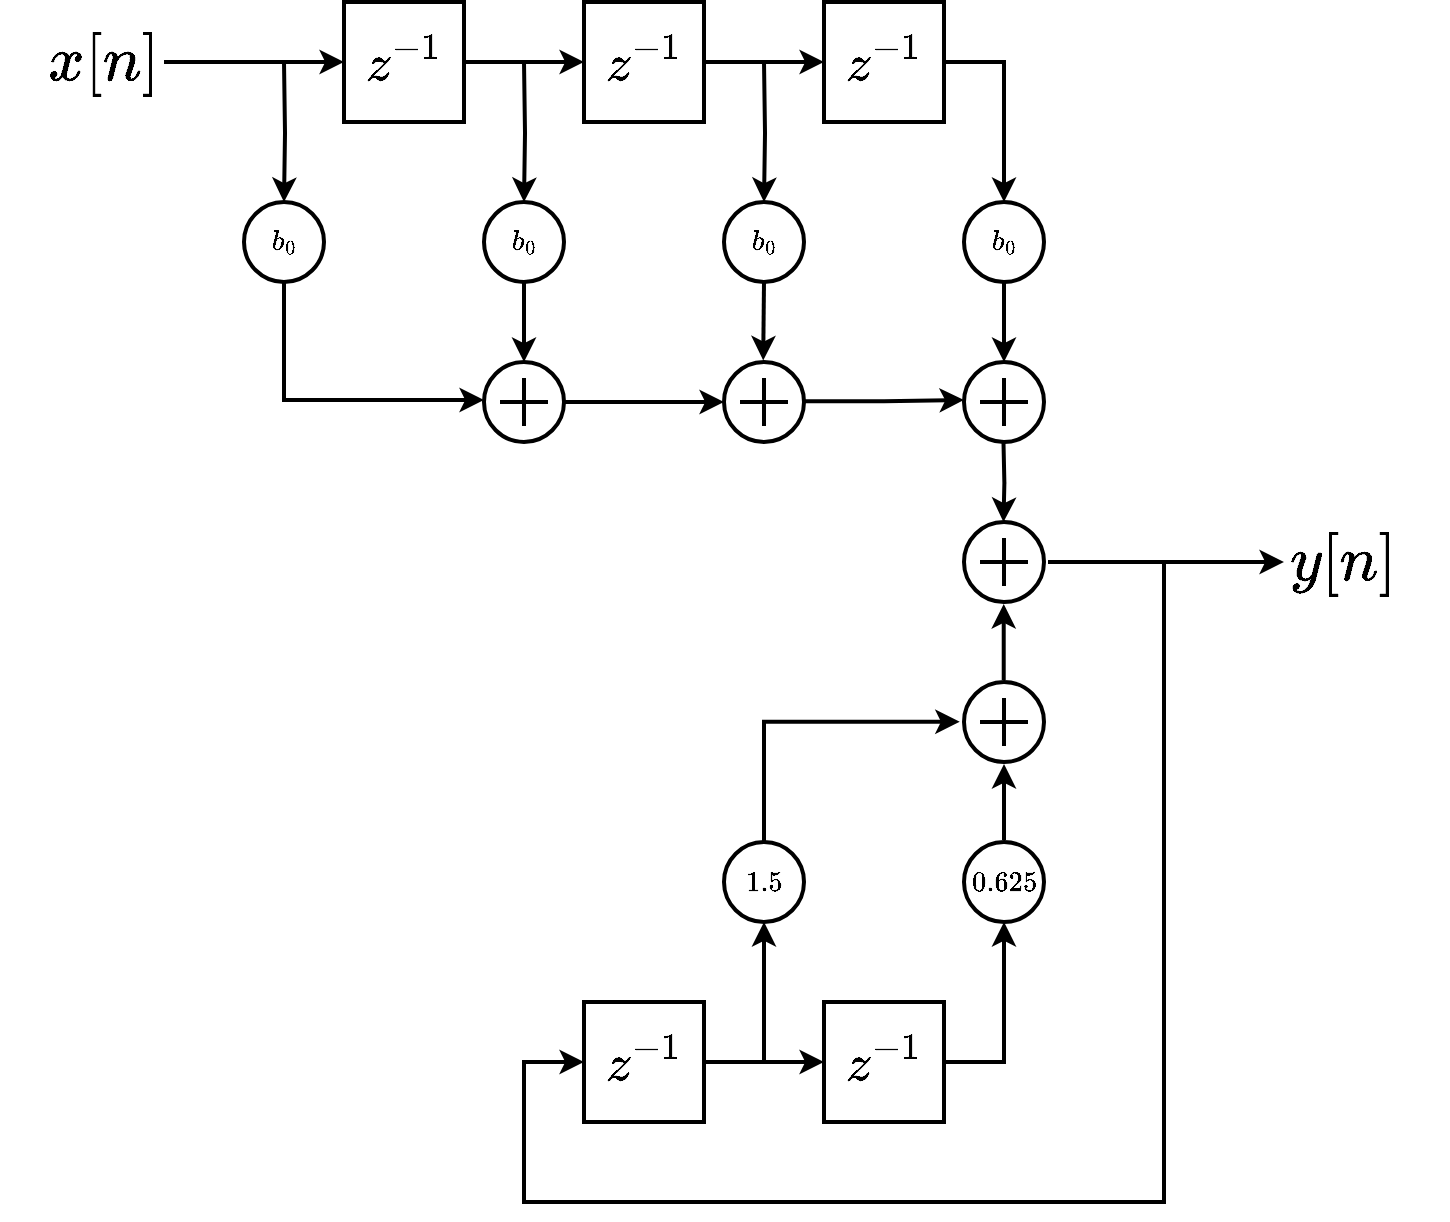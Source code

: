<mxfile version="24.6.1" type="device">
  <diagram name="Page-1" id="w9esO2QlP0eqY0d_Eo6h">
    <mxGraphModel dx="1881" dy="1795" grid="1" gridSize="10" guides="1" tooltips="1" connect="1" arrows="1" fold="1" page="1" pageScale="1" pageWidth="827" pageHeight="1169" math="1" shadow="0">
      <root>
        <mxCell id="0" />
        <mxCell id="1" parent="0" />
        <mxCell id="MD4MMMr40SzilEzejhfr-1" value="" style="html=1;verticalLabelPosition=bottom;align=center;labelBackgroundColor=#ffffff;verticalAlign=top;strokeWidth=2;strokeColor=#000000;shadow=0;dashed=0;shape=mxgraph.ios7.icons.add;" vertex="1" parent="1">
          <mxGeometry x="440" y="120" width="40" height="40" as="geometry" />
        </mxCell>
        <mxCell id="MD4MMMr40SzilEzejhfr-4" value="" style="html=1;verticalLabelPosition=bottom;align=center;labelBackgroundColor=#ffffff;verticalAlign=top;strokeWidth=2;strokeColor=#000000;shadow=0;dashed=0;shape=mxgraph.ios7.icons.add;" vertex="1" parent="1">
          <mxGeometry x="440" y="200" width="40" height="40" as="geometry" />
        </mxCell>
        <mxCell id="MD4MMMr40SzilEzejhfr-5" value="$$1.5$$" style="ellipse;whiteSpace=wrap;html=1;aspect=fixed;strokeWidth=2;" vertex="1" parent="1">
          <mxGeometry x="320" y="280" width="40" height="40" as="geometry" />
        </mxCell>
        <mxCell id="MD4MMMr40SzilEzejhfr-7" value="$$0.625$$" style="ellipse;whiteSpace=wrap;html=1;aspect=fixed;strokeWidth=2;" vertex="1" parent="1">
          <mxGeometry x="440" y="280" width="40" height="40" as="geometry" />
        </mxCell>
        <mxCell id="MD4MMMr40SzilEzejhfr-8" value="$$z^{-1}$$" style="whiteSpace=wrap;html=1;aspect=fixed;fontSize=22;strokeWidth=2;" vertex="1" parent="1">
          <mxGeometry x="250" y="360" width="60" height="60" as="geometry" />
        </mxCell>
        <mxCell id="MD4MMMr40SzilEzejhfr-9" value="$$z^{-1}$$" style="whiteSpace=wrap;html=1;aspect=fixed;fontSize=22;strokeWidth=2;" vertex="1" parent="1">
          <mxGeometry x="370" y="360" width="60" height="60" as="geometry" />
        </mxCell>
        <mxCell id="MD4MMMr40SzilEzejhfr-10" value="$$x[n]$$" style="text;strokeColor=none;align=center;fillColor=none;html=1;verticalAlign=middle;whiteSpace=wrap;rounded=0;fontSize=27;" vertex="1" parent="1">
          <mxGeometry x="-20" y="-130" width="60" height="40" as="geometry" />
        </mxCell>
        <mxCell id="MD4MMMr40SzilEzejhfr-11" value="$$y[n]$$" style="text;strokeColor=none;align=center;fillColor=none;html=1;verticalAlign=middle;whiteSpace=wrap;rounded=0;fontSize=27;" vertex="1" parent="1">
          <mxGeometry x="600" y="120" width="60" height="40" as="geometry" />
        </mxCell>
        <mxCell id="MD4MMMr40SzilEzejhfr-13" style="edgeStyle=orthogonalEdgeStyle;rounded=0;orthogonalLoop=1;jettySize=auto;html=1;exitX=1.05;exitY=0.5;exitDx=0;exitDy=0;entryX=0;entryY=0.5;entryDx=0;entryDy=0;strokeWidth=2;exitPerimeter=0;" edge="1" parent="1" source="MD4MMMr40SzilEzejhfr-1" target="MD4MMMr40SzilEzejhfr-11">
          <mxGeometry relative="1" as="geometry" />
        </mxCell>
        <mxCell id="MD4MMMr40SzilEzejhfr-17" style="edgeStyle=orthogonalEdgeStyle;rounded=0;orthogonalLoop=1;jettySize=auto;html=1;entryX=0.504;entryY=1.029;entryDx=0;entryDy=0;entryPerimeter=0;strokeWidth=2;" edge="1" parent="1">
          <mxGeometry relative="1" as="geometry">
            <mxPoint x="460" y="279" as="sourcePoint" />
            <mxPoint x="460" y="241" as="targetPoint" />
          </mxGeometry>
        </mxCell>
        <mxCell id="MD4MMMr40SzilEzejhfr-18" style="edgeStyle=orthogonalEdgeStyle;rounded=0;orthogonalLoop=1;jettySize=auto;html=1;entryX=0.504;entryY=1.029;entryDx=0;entryDy=0;entryPerimeter=0;strokeWidth=2;" edge="1" parent="1">
          <mxGeometry relative="1" as="geometry">
            <mxPoint x="459.86" y="199" as="sourcePoint" />
            <mxPoint x="459.86" y="161" as="targetPoint" />
          </mxGeometry>
        </mxCell>
        <mxCell id="MD4MMMr40SzilEzejhfr-19" style="edgeStyle=orthogonalEdgeStyle;rounded=0;orthogonalLoop=1;jettySize=auto;html=1;entryX=0.5;entryY=1;entryDx=0;entryDy=0;strokeWidth=2;exitX=1;exitY=0.5;exitDx=0;exitDy=0;" edge="1" parent="1" source="MD4MMMr40SzilEzejhfr-8" target="MD4MMMr40SzilEzejhfr-5">
          <mxGeometry relative="1" as="geometry">
            <mxPoint x="470" y="289" as="sourcePoint" />
            <mxPoint x="470" y="251" as="targetPoint" />
          </mxGeometry>
        </mxCell>
        <mxCell id="MD4MMMr40SzilEzejhfr-20" style="edgeStyle=orthogonalEdgeStyle;rounded=0;orthogonalLoop=1;jettySize=auto;html=1;entryX=0.5;entryY=1;entryDx=0;entryDy=0;strokeWidth=2;exitX=1;exitY=0.5;exitDx=0;exitDy=0;" edge="1" parent="1" source="MD4MMMr40SzilEzejhfr-9" target="MD4MMMr40SzilEzejhfr-7">
          <mxGeometry relative="1" as="geometry">
            <mxPoint x="320" y="400" as="sourcePoint" />
            <mxPoint x="350" y="330" as="targetPoint" />
          </mxGeometry>
        </mxCell>
        <mxCell id="MD4MMMr40SzilEzejhfr-21" style="edgeStyle=orthogonalEdgeStyle;rounded=0;orthogonalLoop=1;jettySize=auto;html=1;entryX=0;entryY=0.5;entryDx=0;entryDy=0;strokeWidth=2;" edge="1" parent="1" target="MD4MMMr40SzilEzejhfr-9">
          <mxGeometry relative="1" as="geometry">
            <mxPoint x="340" y="390" as="sourcePoint" />
            <mxPoint x="360" y="340" as="targetPoint" />
          </mxGeometry>
        </mxCell>
        <mxCell id="MD4MMMr40SzilEzejhfr-22" style="edgeStyle=orthogonalEdgeStyle;rounded=0;orthogonalLoop=1;jettySize=auto;html=1;entryX=-0.053;entryY=0.497;entryDx=0;entryDy=0;strokeWidth=2;exitX=0.5;exitY=0;exitDx=0;exitDy=0;entryPerimeter=0;" edge="1" parent="1" source="MD4MMMr40SzilEzejhfr-5" target="MD4MMMr40SzilEzejhfr-4">
          <mxGeometry relative="1" as="geometry">
            <mxPoint x="340" y="420" as="sourcePoint" />
            <mxPoint x="370" y="350" as="targetPoint" />
            <Array as="points">
              <mxPoint x="340" y="220" />
            </Array>
          </mxGeometry>
        </mxCell>
        <mxCell id="MD4MMMr40SzilEzejhfr-23" style="edgeStyle=orthogonalEdgeStyle;rounded=0;orthogonalLoop=1;jettySize=auto;html=1;entryX=0;entryY=0.5;entryDx=0;entryDy=0;strokeWidth=2;" edge="1" parent="1" target="MD4MMMr40SzilEzejhfr-8">
          <mxGeometry relative="1" as="geometry">
            <mxPoint x="540" y="140" as="sourcePoint" />
            <mxPoint x="380" y="360" as="targetPoint" />
            <Array as="points">
              <mxPoint x="540" y="460" />
              <mxPoint x="220" y="460" />
              <mxPoint x="220" y="390" />
            </Array>
          </mxGeometry>
        </mxCell>
        <mxCell id="MD4MMMr40SzilEzejhfr-24" value="" style="html=1;verticalLabelPosition=bottom;align=center;labelBackgroundColor=#ffffff;verticalAlign=top;strokeWidth=2;strokeColor=#000000;shadow=0;dashed=0;shape=mxgraph.ios7.icons.add;" vertex="1" parent="1">
          <mxGeometry x="440" y="40" width="40" height="40" as="geometry" />
        </mxCell>
        <mxCell id="MD4MMMr40SzilEzejhfr-25" value="$$b_0$$" style="ellipse;whiteSpace=wrap;html=1;aspect=fixed;strokeWidth=2;" vertex="1" parent="1">
          <mxGeometry x="440" y="-40" width="40" height="40" as="geometry" />
        </mxCell>
        <mxCell id="MD4MMMr40SzilEzejhfr-26" value="$$b_0$$" style="ellipse;whiteSpace=wrap;html=1;aspect=fixed;strokeWidth=2;" vertex="1" parent="1">
          <mxGeometry x="320" y="-40" width="40" height="40" as="geometry" />
        </mxCell>
        <mxCell id="MD4MMMr40SzilEzejhfr-27" value="$$b_0$$" style="ellipse;whiteSpace=wrap;html=1;aspect=fixed;strokeWidth=2;" vertex="1" parent="1">
          <mxGeometry x="200" y="-40" width="40" height="40" as="geometry" />
        </mxCell>
        <mxCell id="MD4MMMr40SzilEzejhfr-28" value="$$z^{-1}$$" style="whiteSpace=wrap;html=1;aspect=fixed;fontSize=22;strokeWidth=2;" vertex="1" parent="1">
          <mxGeometry x="250" y="-140" width="60" height="60" as="geometry" />
        </mxCell>
        <mxCell id="MD4MMMr40SzilEzejhfr-30" value="$$z^{-1}$$" style="whiteSpace=wrap;html=1;aspect=fixed;fontSize=22;strokeWidth=2;" vertex="1" parent="1">
          <mxGeometry x="370" y="-140" width="60" height="60" as="geometry" />
        </mxCell>
        <mxCell id="MD4MMMr40SzilEzejhfr-31" value="$$z^{-1}$$" style="whiteSpace=wrap;html=1;aspect=fixed;fontSize=22;strokeWidth=2;" vertex="1" parent="1">
          <mxGeometry x="130" y="-140" width="60" height="60" as="geometry" />
        </mxCell>
        <mxCell id="MD4MMMr40SzilEzejhfr-32" style="edgeStyle=orthogonalEdgeStyle;rounded=0;orthogonalLoop=1;jettySize=auto;html=1;exitX=1;exitY=0.5;exitDx=0;exitDy=0;entryX=0;entryY=0.5;entryDx=0;entryDy=0;strokeWidth=2;" edge="1" parent="1" source="MD4MMMr40SzilEzejhfr-10" target="MD4MMMr40SzilEzejhfr-31">
          <mxGeometry relative="1" as="geometry">
            <mxPoint x="492" y="150" as="sourcePoint" />
            <mxPoint x="610" y="150" as="targetPoint" />
          </mxGeometry>
        </mxCell>
        <mxCell id="MD4MMMr40SzilEzejhfr-33" style="edgeStyle=orthogonalEdgeStyle;rounded=0;orthogonalLoop=1;jettySize=auto;html=1;exitX=1;exitY=0.5;exitDx=0;exitDy=0;entryX=0;entryY=0.5;entryDx=0;entryDy=0;strokeWidth=2;" edge="1" parent="1" source="MD4MMMr40SzilEzejhfr-31" target="MD4MMMr40SzilEzejhfr-28">
          <mxGeometry relative="1" as="geometry">
            <mxPoint x="90" y="-100" as="sourcePoint" />
            <mxPoint x="140" y="-100" as="targetPoint" />
          </mxGeometry>
        </mxCell>
        <mxCell id="MD4MMMr40SzilEzejhfr-34" style="edgeStyle=orthogonalEdgeStyle;rounded=0;orthogonalLoop=1;jettySize=auto;html=1;exitX=1;exitY=0.5;exitDx=0;exitDy=0;entryX=0;entryY=0.5;entryDx=0;entryDy=0;strokeWidth=2;" edge="1" parent="1" source="MD4MMMr40SzilEzejhfr-28" target="MD4MMMr40SzilEzejhfr-30">
          <mxGeometry relative="1" as="geometry">
            <mxPoint x="200" y="-100" as="sourcePoint" />
            <mxPoint x="260" y="-100" as="targetPoint" />
          </mxGeometry>
        </mxCell>
        <mxCell id="MD4MMMr40SzilEzejhfr-35" style="edgeStyle=orthogonalEdgeStyle;rounded=0;orthogonalLoop=1;jettySize=auto;html=1;strokeWidth=2;entryX=0.5;entryY=0;entryDx=0;entryDy=0;" edge="1" parent="1" target="MD4MMMr40SzilEzejhfr-27">
          <mxGeometry relative="1" as="geometry">
            <mxPoint x="220" y="-110" as="sourcePoint" />
            <mxPoint x="240" y="-50" as="targetPoint" />
          </mxGeometry>
        </mxCell>
        <mxCell id="MD4MMMr40SzilEzejhfr-36" style="edgeStyle=orthogonalEdgeStyle;rounded=0;orthogonalLoop=1;jettySize=auto;html=1;strokeWidth=2;entryX=0.5;entryY=0;entryDx=0;entryDy=0;" edge="1" parent="1" target="MD4MMMr40SzilEzejhfr-26">
          <mxGeometry relative="1" as="geometry">
            <mxPoint x="340" y="-110" as="sourcePoint" />
            <mxPoint x="230" y="-30" as="targetPoint" />
          </mxGeometry>
        </mxCell>
        <mxCell id="MD4MMMr40SzilEzejhfr-37" style="edgeStyle=orthogonalEdgeStyle;rounded=0;orthogonalLoop=1;jettySize=auto;html=1;strokeWidth=2;entryX=0.5;entryY=0;entryDx=0;entryDy=0;exitX=1;exitY=0.5;exitDx=0;exitDy=0;" edge="1" parent="1" source="MD4MMMr40SzilEzejhfr-30" target="MD4MMMr40SzilEzejhfr-25">
          <mxGeometry relative="1" as="geometry">
            <mxPoint x="350" y="-100" as="sourcePoint" />
            <mxPoint x="350" y="-30" as="targetPoint" />
          </mxGeometry>
        </mxCell>
        <mxCell id="MD4MMMr40SzilEzejhfr-38" style="edgeStyle=orthogonalEdgeStyle;rounded=0;orthogonalLoop=1;jettySize=auto;html=1;strokeWidth=2;exitX=0.5;exitY=1;exitDx=0;exitDy=0;" edge="1" parent="1" source="MD4MMMr40SzilEzejhfr-25">
          <mxGeometry relative="1" as="geometry">
            <mxPoint x="440" y="-100" as="sourcePoint" />
            <mxPoint x="460" y="40" as="targetPoint" />
          </mxGeometry>
        </mxCell>
        <mxCell id="MD4MMMr40SzilEzejhfr-39" style="edgeStyle=orthogonalEdgeStyle;rounded=0;orthogonalLoop=1;jettySize=auto;html=1;strokeWidth=2;exitX=0.5;exitY=1;exitDx=0;exitDy=0;" edge="1" parent="1">
          <mxGeometry relative="1" as="geometry">
            <mxPoint x="459.74" y="80" as="sourcePoint" />
            <mxPoint x="459.74" y="120" as="targetPoint" />
          </mxGeometry>
        </mxCell>
        <mxCell id="MD4MMMr40SzilEzejhfr-40" value="" style="html=1;verticalLabelPosition=bottom;align=center;labelBackgroundColor=#ffffff;verticalAlign=top;strokeWidth=2;strokeColor=#000000;shadow=0;dashed=0;shape=mxgraph.ios7.icons.add;" vertex="1" parent="1">
          <mxGeometry x="320" y="40" width="40" height="40" as="geometry" />
        </mxCell>
        <mxCell id="MD4MMMr40SzilEzejhfr-42" style="edgeStyle=orthogonalEdgeStyle;rounded=0;orthogonalLoop=1;jettySize=auto;html=1;strokeWidth=2;exitX=0.5;exitY=1;exitDx=0;exitDy=0;entryX=0.5;entryY=0;entryDx=0;entryDy=0;entryPerimeter=0;" edge="1" parent="1" source="MD4MMMr40SzilEzejhfr-27" target="MD4MMMr40SzilEzejhfr-48">
          <mxGeometry relative="1" as="geometry">
            <mxPoint x="230" y="-100" as="sourcePoint" />
            <mxPoint x="220" y="30" as="targetPoint" />
          </mxGeometry>
        </mxCell>
        <mxCell id="MD4MMMr40SzilEzejhfr-43" style="edgeStyle=orthogonalEdgeStyle;rounded=0;orthogonalLoop=1;jettySize=auto;html=1;strokeWidth=2;entryX=0.49;entryY=-0.02;entryDx=0;entryDy=0;exitX=0.5;exitY=1;exitDx=0;exitDy=0;entryPerimeter=0;" edge="1" parent="1" source="MD4MMMr40SzilEzejhfr-26" target="MD4MMMr40SzilEzejhfr-40">
          <mxGeometry relative="1" as="geometry">
            <mxPoint x="350" y="-100" as="sourcePoint" />
            <mxPoint x="350" y="-30" as="targetPoint" />
          </mxGeometry>
        </mxCell>
        <mxCell id="MD4MMMr40SzilEzejhfr-44" style="edgeStyle=orthogonalEdgeStyle;rounded=0;orthogonalLoop=1;jettySize=auto;html=1;strokeWidth=2;exitX=1;exitY=0.49;exitDx=0;exitDy=0;exitPerimeter=0;" edge="1" parent="1" source="MD4MMMr40SzilEzejhfr-40">
          <mxGeometry relative="1" as="geometry">
            <mxPoint x="230" y="10" as="sourcePoint" />
            <mxPoint x="440" y="59" as="targetPoint" />
          </mxGeometry>
        </mxCell>
        <mxCell id="MD4MMMr40SzilEzejhfr-45" value="$$b_0$$" style="ellipse;whiteSpace=wrap;html=1;aspect=fixed;strokeWidth=2;" vertex="1" parent="1">
          <mxGeometry x="80" y="-40" width="40" height="40" as="geometry" />
        </mxCell>
        <mxCell id="MD4MMMr40SzilEzejhfr-46" style="edgeStyle=orthogonalEdgeStyle;rounded=0;orthogonalLoop=1;jettySize=auto;html=1;strokeWidth=2;entryX=0.5;entryY=0;entryDx=0;entryDy=0;" edge="1" parent="1" target="MD4MMMr40SzilEzejhfr-45">
          <mxGeometry relative="1" as="geometry">
            <mxPoint x="100" y="-110" as="sourcePoint" />
            <mxPoint x="80" y="-50" as="targetPoint" />
          </mxGeometry>
        </mxCell>
        <mxCell id="MD4MMMr40SzilEzejhfr-47" style="edgeStyle=orthogonalEdgeStyle;rounded=0;orthogonalLoop=1;jettySize=auto;html=1;strokeWidth=2;exitX=0.5;exitY=1;exitDx=0;exitDy=0;entryX=0;entryY=0.475;entryDx=0;entryDy=0;entryPerimeter=0;" edge="1" parent="1" source="MD4MMMr40SzilEzejhfr-45" target="MD4MMMr40SzilEzejhfr-48">
          <mxGeometry relative="1" as="geometry">
            <mxPoint x="70" y="-100" as="sourcePoint" />
            <mxPoint x="130" y="59" as="targetPoint" />
            <Array as="points">
              <mxPoint x="100" y="59" />
            </Array>
          </mxGeometry>
        </mxCell>
        <mxCell id="MD4MMMr40SzilEzejhfr-48" value="" style="html=1;verticalLabelPosition=bottom;align=center;labelBackgroundColor=#ffffff;verticalAlign=top;strokeWidth=2;strokeColor=#000000;shadow=0;dashed=0;shape=mxgraph.ios7.icons.add;" vertex="1" parent="1">
          <mxGeometry x="200" y="40" width="40" height="40" as="geometry" />
        </mxCell>
        <mxCell id="MD4MMMr40SzilEzejhfr-50" style="edgeStyle=orthogonalEdgeStyle;rounded=0;orthogonalLoop=1;jettySize=auto;html=1;strokeWidth=2;exitX=1;exitY=0.5;exitDx=0;exitDy=0;entryX=0;entryY=0.5;entryDx=0;entryDy=0;entryPerimeter=0;exitPerimeter=0;" edge="1" parent="1" source="MD4MMMr40SzilEzejhfr-48" target="MD4MMMr40SzilEzejhfr-40">
          <mxGeometry relative="1" as="geometry">
            <mxPoint x="230" y="10" as="sourcePoint" />
            <mxPoint x="230" y="50" as="targetPoint" />
          </mxGeometry>
        </mxCell>
      </root>
    </mxGraphModel>
  </diagram>
</mxfile>
